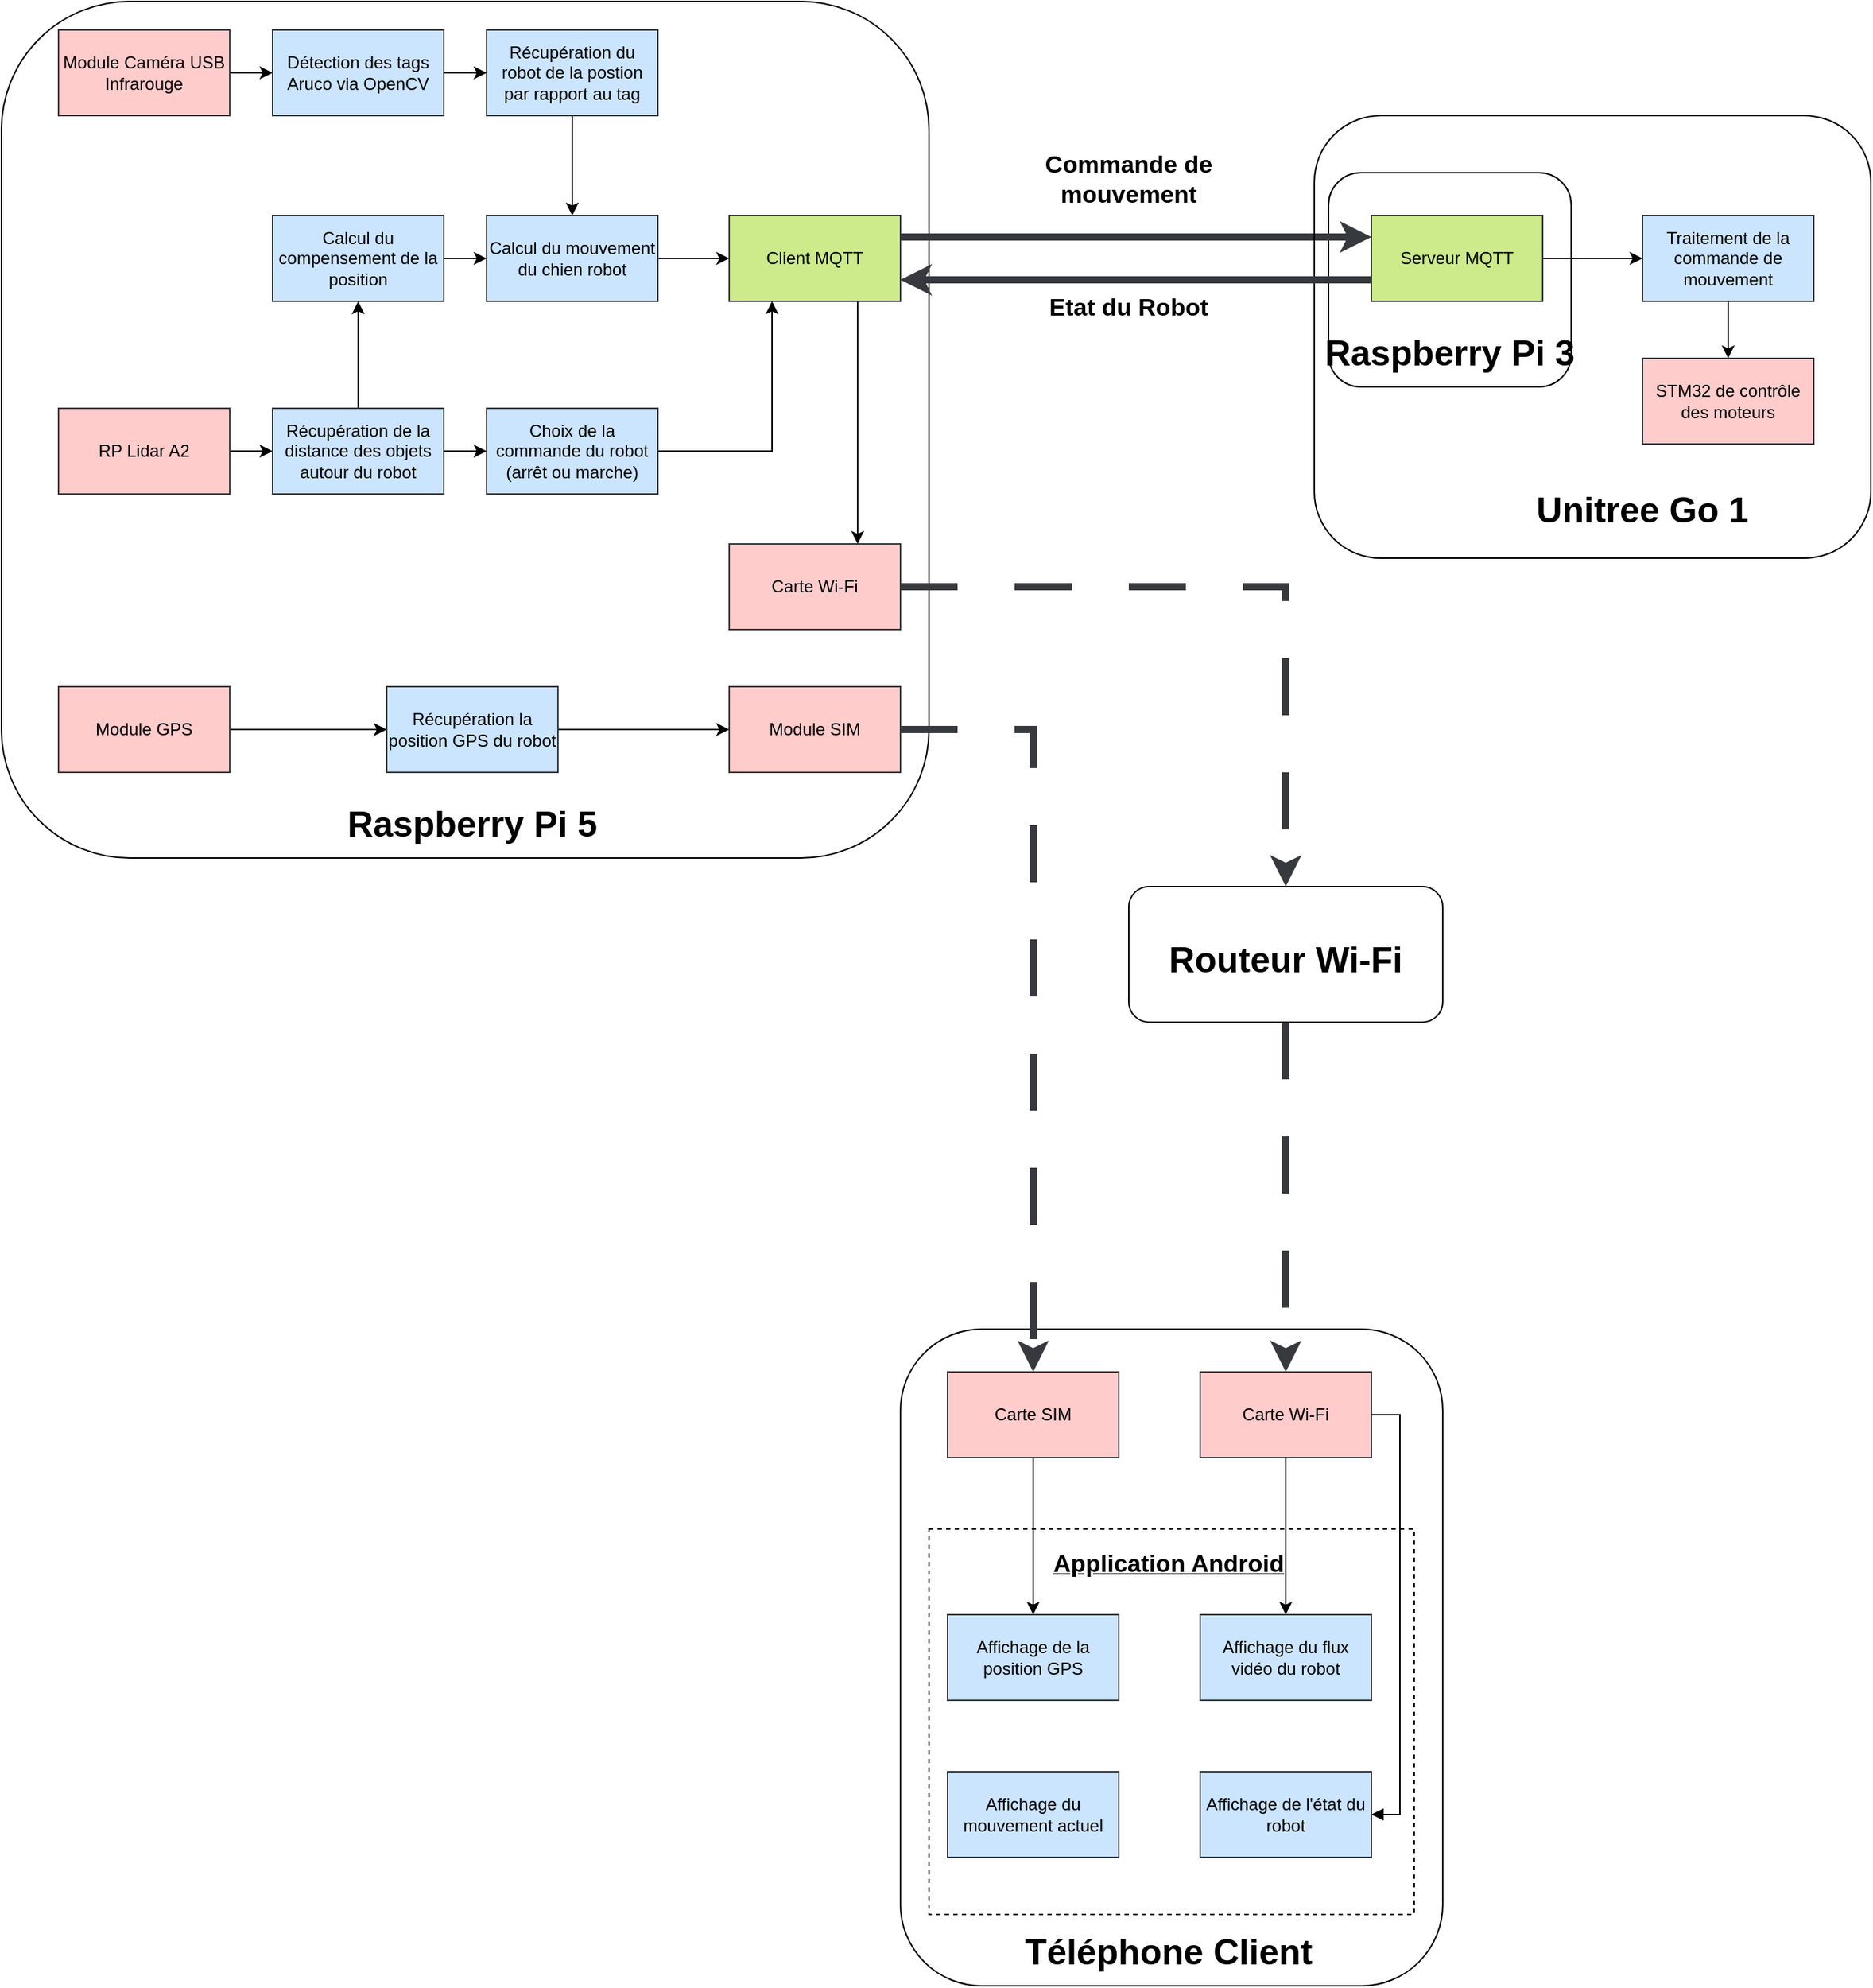 <mxfile version="27.0.6">
  <diagram name="Page-1" id="dajrDrvYgFbqzHSubukw">
    <mxGraphModel dx="2935" dy="1283" grid="1" gridSize="10" guides="1" tooltips="1" connect="1" arrows="1" fold="1" page="1" pageScale="1" pageWidth="827" pageHeight="1169" math="0" shadow="0">
      <root>
        <mxCell id="0" />
        <mxCell id="1" parent="0" />
        <mxCell id="FyL3BDaeVtOsizXlBfeX-30" value="" style="rounded=1;whiteSpace=wrap;html=1;fillColor=none;" vertex="1" parent="1">
          <mxGeometry x="460" y="990" width="380" height="460" as="geometry" />
        </mxCell>
        <mxCell id="FyL3BDaeVtOsizXlBfeX-61" value="" style="rounded=0;whiteSpace=wrap;html=1;fillColor=none;dashed=1;" vertex="1" parent="1">
          <mxGeometry x="480" y="1130" width="340" height="270" as="geometry" />
        </mxCell>
        <mxCell id="FyL3BDaeVtOsizXlBfeX-24" value="" style="rounded=1;whiteSpace=wrap;html=1;fillColor=none;" vertex="1" parent="1">
          <mxGeometry x="760" y="180" width="170" height="150" as="geometry" />
        </mxCell>
        <mxCell id="FyL3BDaeVtOsizXlBfeX-2" value="" style="rounded=1;whiteSpace=wrap;html=1;fillColor=none;" vertex="1" parent="1">
          <mxGeometry x="-170" y="60" width="650" height="600" as="geometry" />
        </mxCell>
        <mxCell id="FyL3BDaeVtOsizXlBfeX-7" style="edgeStyle=orthogonalEdgeStyle;rounded=0;orthogonalLoop=1;jettySize=auto;html=1;entryX=0;entryY=0.5;entryDx=0;entryDy=0;" edge="1" parent="1" source="FyL3BDaeVtOsizXlBfeX-1" target="FyL3BDaeVtOsizXlBfeX-6">
          <mxGeometry relative="1" as="geometry" />
        </mxCell>
        <mxCell id="FyL3BDaeVtOsizXlBfeX-1" value="&lt;div&gt;Module Caméra USB&lt;/div&gt;&lt;div&gt;Infrarouge&lt;/div&gt;" style="rounded=0;whiteSpace=wrap;html=1;fillColor=#ffcccc;strokeColor=#36393d;" vertex="1" parent="1">
          <mxGeometry x="-130" y="80" width="120" height="60" as="geometry" />
        </mxCell>
        <mxCell id="FyL3BDaeVtOsizXlBfeX-36" style="edgeStyle=orthogonalEdgeStyle;rounded=0;orthogonalLoop=1;jettySize=auto;html=1;entryX=0;entryY=0.5;entryDx=0;entryDy=0;" edge="1" parent="1" source="FyL3BDaeVtOsizXlBfeX-3" target="FyL3BDaeVtOsizXlBfeX-10">
          <mxGeometry relative="1" as="geometry" />
        </mxCell>
        <mxCell id="FyL3BDaeVtOsizXlBfeX-3" value="RP Lidar A2" style="rounded=0;whiteSpace=wrap;html=1;fillColor=#ffcccc;strokeColor=#36393d;" vertex="1" parent="1">
          <mxGeometry x="-130" y="345" width="120" height="60" as="geometry" />
        </mxCell>
        <mxCell id="FyL3BDaeVtOsizXlBfeX-4" value="&lt;b&gt;&lt;font style=&quot;font-size: 25px;&quot;&gt;Raspberry Pi 5&lt;/font&gt;&lt;/b&gt;" style="text;html=1;align=center;verticalAlign=middle;whiteSpace=wrap;rounded=0;" vertex="1" parent="1">
          <mxGeometry x="70" y="620" width="180" height="30" as="geometry" />
        </mxCell>
        <mxCell id="FyL3BDaeVtOsizXlBfeX-49" style="edgeStyle=orthogonalEdgeStyle;rounded=0;orthogonalLoop=1;jettySize=auto;html=1;entryX=0;entryY=0.5;entryDx=0;entryDy=0;" edge="1" parent="1" source="FyL3BDaeVtOsizXlBfeX-6" target="FyL3BDaeVtOsizXlBfeX-40">
          <mxGeometry relative="1" as="geometry" />
        </mxCell>
        <mxCell id="FyL3BDaeVtOsizXlBfeX-6" value="Détection des tags Aruco via OpenCV" style="rounded=0;whiteSpace=wrap;html=1;fillColor=#cce5ff;strokeColor=#36393d;" vertex="1" parent="1">
          <mxGeometry x="20" y="80" width="120" height="60" as="geometry" />
        </mxCell>
        <mxCell id="FyL3BDaeVtOsizXlBfeX-22" style="edgeStyle=orthogonalEdgeStyle;rounded=0;orthogonalLoop=1;jettySize=auto;html=1;exitX=1;exitY=0.25;exitDx=0;exitDy=0;entryX=0;entryY=0.25;entryDx=0;entryDy=0;strokeWidth=5;fillColor=#cce5ff;strokeColor=light-dark(#36393D,#0000CC);" edge="1" parent="1" source="FyL3BDaeVtOsizXlBfeX-8" target="FyL3BDaeVtOsizXlBfeX-16">
          <mxGeometry relative="1" as="geometry" />
        </mxCell>
        <mxCell id="FyL3BDaeVtOsizXlBfeX-70" style="edgeStyle=orthogonalEdgeStyle;rounded=0;orthogonalLoop=1;jettySize=auto;html=1;exitX=0.75;exitY=1;exitDx=0;exitDy=0;entryX=0.75;entryY=0;entryDx=0;entryDy=0;" edge="1" parent="1" source="FyL3BDaeVtOsizXlBfeX-8" target="FyL3BDaeVtOsizXlBfeX-69">
          <mxGeometry relative="1" as="geometry" />
        </mxCell>
        <mxCell id="FyL3BDaeVtOsizXlBfeX-8" value="Client MQTT" style="rounded=0;whiteSpace=wrap;html=1;fillColor=#cdeb8b;strokeColor=#36393d;" vertex="1" parent="1">
          <mxGeometry x="340" y="210" width="120" height="60" as="geometry" />
        </mxCell>
        <mxCell id="FyL3BDaeVtOsizXlBfeX-39" style="edgeStyle=orthogonalEdgeStyle;rounded=0;orthogonalLoop=1;jettySize=auto;html=1;entryX=0;entryY=0.5;entryDx=0;entryDy=0;" edge="1" parent="1" source="FyL3BDaeVtOsizXlBfeX-10" target="FyL3BDaeVtOsizXlBfeX-37">
          <mxGeometry relative="1" as="geometry" />
        </mxCell>
        <mxCell id="FyL3BDaeVtOsizXlBfeX-43" style="edgeStyle=orthogonalEdgeStyle;rounded=0;orthogonalLoop=1;jettySize=auto;html=1;entryX=0.5;entryY=1;entryDx=0;entryDy=0;" edge="1" parent="1" source="FyL3BDaeVtOsizXlBfeX-10" target="FyL3BDaeVtOsizXlBfeX-41">
          <mxGeometry relative="1" as="geometry" />
        </mxCell>
        <mxCell id="FyL3BDaeVtOsizXlBfeX-10" value="Récupération de la distance des objets autour du robot" style="rounded=0;whiteSpace=wrap;html=1;fillColor=#cce5ff;strokeColor=#36393d;" vertex="1" parent="1">
          <mxGeometry x="20" y="345" width="120" height="60" as="geometry" />
        </mxCell>
        <mxCell id="FyL3BDaeVtOsizXlBfeX-13" value="" style="rounded=1;whiteSpace=wrap;html=1;fillColor=none;" vertex="1" parent="1">
          <mxGeometry x="750" y="140" width="390" height="310" as="geometry" />
        </mxCell>
        <mxCell id="FyL3BDaeVtOsizXlBfeX-14" value="&lt;b&gt;&lt;font style=&quot;font-size: 25px;&quot;&gt;Unitree Go 1&lt;/font&gt;&lt;/b&gt;" style="text;html=1;align=center;verticalAlign=middle;whiteSpace=wrap;rounded=0;" vertex="1" parent="1">
          <mxGeometry x="890" y="400" width="180" height="30" as="geometry" />
        </mxCell>
        <mxCell id="FyL3BDaeVtOsizXlBfeX-23" style="edgeStyle=orthogonalEdgeStyle;rounded=0;orthogonalLoop=1;jettySize=auto;html=1;exitX=0;exitY=0.75;exitDx=0;exitDy=0;entryX=1;entryY=0.75;entryDx=0;entryDy=0;strokeWidth=5;strokeColor=light-dark(#36393D,#0000CC);" edge="1" parent="1" source="FyL3BDaeVtOsizXlBfeX-16" target="FyL3BDaeVtOsizXlBfeX-8">
          <mxGeometry relative="1" as="geometry" />
        </mxCell>
        <mxCell id="FyL3BDaeVtOsizXlBfeX-27" style="edgeStyle=orthogonalEdgeStyle;rounded=0;orthogonalLoop=1;jettySize=auto;html=1;entryX=0;entryY=0.5;entryDx=0;entryDy=0;" edge="1" parent="1" source="FyL3BDaeVtOsizXlBfeX-16" target="FyL3BDaeVtOsizXlBfeX-26">
          <mxGeometry relative="1" as="geometry" />
        </mxCell>
        <mxCell id="FyL3BDaeVtOsizXlBfeX-16" value="Serveur MQTT" style="rounded=0;whiteSpace=wrap;html=1;fillColor=#cdeb8b;strokeColor=#36393d;" vertex="1" parent="1">
          <mxGeometry x="790" y="210" width="120" height="60" as="geometry" />
        </mxCell>
        <mxCell id="FyL3BDaeVtOsizXlBfeX-18" value="&lt;font style=&quot;font-size: 17px;&quot;&gt;&lt;b&gt;Commande de mouvement&lt;/b&gt;&lt;/font&gt;" style="text;html=1;align=center;verticalAlign=middle;whiteSpace=wrap;rounded=0;" vertex="1" parent="1">
          <mxGeometry x="530" y="170" width="180" height="30" as="geometry" />
        </mxCell>
        <mxCell id="FyL3BDaeVtOsizXlBfeX-20" value="&lt;b&gt;&lt;font style=&quot;font-size: 25px;&quot;&gt;Raspberry Pi 3&lt;/font&gt;&lt;/b&gt;" style="text;html=1;align=center;verticalAlign=middle;whiteSpace=wrap;rounded=0;" vertex="1" parent="1">
          <mxGeometry x="755" y="290" width="180" height="30" as="geometry" />
        </mxCell>
        <mxCell id="FyL3BDaeVtOsizXlBfeX-25" value="&lt;font style=&quot;font-size: 17px;&quot;&gt;&lt;b&gt;Etat du Robot&lt;/b&gt;&lt;/font&gt;" style="text;html=1;align=center;verticalAlign=middle;whiteSpace=wrap;rounded=0;" vertex="1" parent="1">
          <mxGeometry x="530" y="260" width="180" height="30" as="geometry" />
        </mxCell>
        <mxCell id="FyL3BDaeVtOsizXlBfeX-29" style="edgeStyle=orthogonalEdgeStyle;rounded=0;orthogonalLoop=1;jettySize=auto;html=1;entryX=0.5;entryY=0;entryDx=0;entryDy=0;" edge="1" parent="1" source="FyL3BDaeVtOsizXlBfeX-26" target="FyL3BDaeVtOsizXlBfeX-28">
          <mxGeometry relative="1" as="geometry" />
        </mxCell>
        <mxCell id="FyL3BDaeVtOsizXlBfeX-26" value="Traitement de la commande de mouvement" style="rounded=0;whiteSpace=wrap;html=1;fillColor=#cce5ff;strokeColor=#36393d;" vertex="1" parent="1">
          <mxGeometry x="980" y="210" width="120" height="60" as="geometry" />
        </mxCell>
        <mxCell id="FyL3BDaeVtOsizXlBfeX-28" value="STM32 de contrôle des moteurs" style="rounded=0;whiteSpace=wrap;html=1;fillColor=#ffcccc;strokeColor=#36393d;" vertex="1" parent="1">
          <mxGeometry x="980" y="310" width="120" height="60" as="geometry" />
        </mxCell>
        <mxCell id="FyL3BDaeVtOsizXlBfeX-31" value="&lt;b&gt;&lt;font style=&quot;font-size: 25px;&quot;&gt;Téléphone Client&lt;/font&gt;&lt;/b&gt;" style="text;html=1;align=center;verticalAlign=middle;whiteSpace=wrap;rounded=0;" vertex="1" parent="1">
          <mxGeometry x="543" y="1410" width="210" height="30" as="geometry" />
        </mxCell>
        <mxCell id="FyL3BDaeVtOsizXlBfeX-67" style="edgeStyle=orthogonalEdgeStyle;rounded=0;orthogonalLoop=1;jettySize=auto;html=1;entryX=0.25;entryY=1;entryDx=0;entryDy=0;" edge="1" parent="1" source="FyL3BDaeVtOsizXlBfeX-37" target="FyL3BDaeVtOsizXlBfeX-8">
          <mxGeometry relative="1" as="geometry" />
        </mxCell>
        <mxCell id="FyL3BDaeVtOsizXlBfeX-37" value="Choix de la commande du robot (arrêt ou marche)" style="rounded=0;whiteSpace=wrap;html=1;fillColor=#cce5ff;strokeColor=#36393d;" vertex="1" parent="1">
          <mxGeometry x="170" y="345" width="120" height="60" as="geometry" />
        </mxCell>
        <mxCell id="FyL3BDaeVtOsizXlBfeX-48" style="edgeStyle=orthogonalEdgeStyle;rounded=0;orthogonalLoop=1;jettySize=auto;html=1;entryX=0.5;entryY=0;entryDx=0;entryDy=0;" edge="1" parent="1" source="FyL3BDaeVtOsizXlBfeX-40" target="FyL3BDaeVtOsizXlBfeX-46">
          <mxGeometry relative="1" as="geometry" />
        </mxCell>
        <mxCell id="FyL3BDaeVtOsizXlBfeX-40" value="Récupération du robot de la postion par rapport au tag" style="rounded=0;whiteSpace=wrap;html=1;fillColor=#cce5ff;strokeColor=#36393d;" vertex="1" parent="1">
          <mxGeometry x="170" y="80" width="120" height="60" as="geometry" />
        </mxCell>
        <mxCell id="FyL3BDaeVtOsizXlBfeX-47" style="edgeStyle=orthogonalEdgeStyle;rounded=0;orthogonalLoop=1;jettySize=auto;html=1;entryX=0;entryY=0.5;entryDx=0;entryDy=0;" edge="1" parent="1" source="FyL3BDaeVtOsizXlBfeX-41" target="FyL3BDaeVtOsizXlBfeX-46">
          <mxGeometry relative="1" as="geometry" />
        </mxCell>
        <mxCell id="FyL3BDaeVtOsizXlBfeX-41" value="Calcul du compensement de la position" style="rounded=0;whiteSpace=wrap;html=1;fillColor=#cce5ff;strokeColor=#36393d;" vertex="1" parent="1">
          <mxGeometry x="20" y="210" width="120" height="60" as="geometry" />
        </mxCell>
        <mxCell id="FyL3BDaeVtOsizXlBfeX-50" style="edgeStyle=orthogonalEdgeStyle;rounded=0;orthogonalLoop=1;jettySize=auto;html=1;entryX=0;entryY=0.5;entryDx=0;entryDy=0;" edge="1" parent="1" source="FyL3BDaeVtOsizXlBfeX-46" target="FyL3BDaeVtOsizXlBfeX-8">
          <mxGeometry relative="1" as="geometry" />
        </mxCell>
        <mxCell id="FyL3BDaeVtOsizXlBfeX-46" value="Calcul du mouvement du chien robot" style="rounded=0;whiteSpace=wrap;html=1;fillColor=#cce5ff;strokeColor=#36393d;" vertex="1" parent="1">
          <mxGeometry x="170" y="210" width="120" height="60" as="geometry" />
        </mxCell>
        <mxCell id="FyL3BDaeVtOsizXlBfeX-55" style="edgeStyle=orthogonalEdgeStyle;rounded=0;orthogonalLoop=1;jettySize=auto;html=1;entryX=0;entryY=0.5;entryDx=0;entryDy=0;" edge="1" parent="1" source="FyL3BDaeVtOsizXlBfeX-51" target="FyL3BDaeVtOsizXlBfeX-54">
          <mxGeometry relative="1" as="geometry" />
        </mxCell>
        <mxCell id="FyL3BDaeVtOsizXlBfeX-51" value="Module GPS" style="rounded=0;whiteSpace=wrap;html=1;fillColor=#ffcccc;strokeColor=#36393d;" vertex="1" parent="1">
          <mxGeometry x="-130" y="540" width="120" height="60" as="geometry" />
        </mxCell>
        <mxCell id="FyL3BDaeVtOsizXlBfeX-59" style="edgeStyle=orthogonalEdgeStyle;rounded=0;orthogonalLoop=1;jettySize=auto;html=1;strokeWidth=5;dashed=1;entryX=0.5;entryY=0;entryDx=0;entryDy=0;dashPattern=8 8;strokeColor=light-dark(#36393D,#0000CC);" edge="1" parent="1" source="FyL3BDaeVtOsizXlBfeX-52" target="FyL3BDaeVtOsizXlBfeX-65">
          <mxGeometry relative="1" as="geometry">
            <mxPoint x="550" y="790" as="targetPoint" />
          </mxGeometry>
        </mxCell>
        <mxCell id="FyL3BDaeVtOsizXlBfeX-52" value="Module SIM" style="rounded=0;whiteSpace=wrap;html=1;fillColor=#ffcccc;strokeColor=#36393d;" vertex="1" parent="1">
          <mxGeometry x="340" y="540" width="120" height="60" as="geometry" />
        </mxCell>
        <mxCell id="FyL3BDaeVtOsizXlBfeX-56" style="edgeStyle=orthogonalEdgeStyle;rounded=0;orthogonalLoop=1;jettySize=auto;html=1;entryX=0;entryY=0.5;entryDx=0;entryDy=0;" edge="1" parent="1" source="FyL3BDaeVtOsizXlBfeX-54" target="FyL3BDaeVtOsizXlBfeX-52">
          <mxGeometry relative="1" as="geometry" />
        </mxCell>
        <mxCell id="FyL3BDaeVtOsizXlBfeX-54" value="Récupération la position GPS du robot" style="rounded=0;whiteSpace=wrap;html=1;fillColor=#cce5ff;strokeColor=#36393d;" vertex="1" parent="1">
          <mxGeometry x="100" y="540" width="120" height="60" as="geometry" />
        </mxCell>
        <mxCell id="FyL3BDaeVtOsizXlBfeX-57" style="edgeStyle=orthogonalEdgeStyle;rounded=0;orthogonalLoop=1;jettySize=auto;html=1;exitX=0.5;exitY=1;exitDx=0;exitDy=0;" edge="1" parent="1" source="FyL3BDaeVtOsizXlBfeX-31" target="FyL3BDaeVtOsizXlBfeX-31">
          <mxGeometry relative="1" as="geometry" />
        </mxCell>
        <mxCell id="FyL3BDaeVtOsizXlBfeX-60" value="Affichage de la position GPS" style="rounded=0;whiteSpace=wrap;html=1;fillColor=#cce5ff;strokeColor=#36393d;" vertex="1" parent="1">
          <mxGeometry x="493" y="1190" width="120" height="60" as="geometry" />
        </mxCell>
        <mxCell id="FyL3BDaeVtOsizXlBfeX-62" value="&lt;font style=&quot;font-size: 17px;&quot;&gt;&lt;b&gt;&lt;u&gt;Application Android&lt;/u&gt;&lt;/b&gt;&lt;/font&gt;" style="text;html=1;align=center;verticalAlign=middle;whiteSpace=wrap;rounded=0;" vertex="1" parent="1">
          <mxGeometry x="543" y="1140" width="210" height="30" as="geometry" />
        </mxCell>
        <mxCell id="FyL3BDaeVtOsizXlBfeX-83" style="edgeStyle=orthogonalEdgeStyle;rounded=0;orthogonalLoop=1;jettySize=auto;html=1;entryX=0.5;entryY=0;entryDx=0;entryDy=0;" edge="1" parent="1" source="FyL3BDaeVtOsizXlBfeX-65" target="FyL3BDaeVtOsizXlBfeX-60">
          <mxGeometry relative="1" as="geometry" />
        </mxCell>
        <mxCell id="FyL3BDaeVtOsizXlBfeX-65" value="Carte SIM" style="rounded=0;whiteSpace=wrap;html=1;fillColor=#ffcccc;strokeColor=#36393d;" vertex="1" parent="1">
          <mxGeometry x="493" y="1020" width="120" height="60" as="geometry" />
        </mxCell>
        <mxCell id="FyL3BDaeVtOsizXlBfeX-78" style="edgeStyle=orthogonalEdgeStyle;rounded=0;orthogonalLoop=1;jettySize=auto;html=1;entryX=0.5;entryY=0;entryDx=0;entryDy=0;" edge="1" parent="1" source="FyL3BDaeVtOsizXlBfeX-66" target="FyL3BDaeVtOsizXlBfeX-75">
          <mxGeometry relative="1" as="geometry" />
        </mxCell>
        <mxCell id="FyL3BDaeVtOsizXlBfeX-66" value="Carte Wi-Fi" style="rounded=0;whiteSpace=wrap;html=1;fillColor=#ffcccc;strokeColor=#36393d;" vertex="1" parent="1">
          <mxGeometry x="670" y="1020" width="120" height="60" as="geometry" />
        </mxCell>
        <mxCell id="FyL3BDaeVtOsizXlBfeX-73" style="edgeStyle=orthogonalEdgeStyle;rounded=0;orthogonalLoop=1;jettySize=auto;html=1;entryX=0.5;entryY=0;entryDx=0;entryDy=0;dashed=1;dashPattern=8 8;strokeWidth=5;strokeColor=light-dark(#36393D,#0000CC);" edge="1" parent="1" source="FyL3BDaeVtOsizXlBfeX-69" target="FyL3BDaeVtOsizXlBfeX-71">
          <mxGeometry relative="1" as="geometry" />
        </mxCell>
        <mxCell id="FyL3BDaeVtOsizXlBfeX-69" value="Carte Wi-Fi" style="rounded=0;whiteSpace=wrap;html=1;fillColor=#ffcccc;strokeColor=#36393d;" vertex="1" parent="1">
          <mxGeometry x="340" y="440" width="120" height="60" as="geometry" />
        </mxCell>
        <mxCell id="FyL3BDaeVtOsizXlBfeX-74" style="edgeStyle=orthogonalEdgeStyle;rounded=0;orthogonalLoop=1;jettySize=auto;html=1;entryX=0.5;entryY=0;entryDx=0;entryDy=0;strokeColor=light-dark(#36393D,#0000CC);strokeWidth=5;dashed=1;dashPattern=8 8;" edge="1" parent="1" source="FyL3BDaeVtOsizXlBfeX-71" target="FyL3BDaeVtOsizXlBfeX-66">
          <mxGeometry relative="1" as="geometry" />
        </mxCell>
        <mxCell id="FyL3BDaeVtOsizXlBfeX-71" value="" style="rounded=1;whiteSpace=wrap;html=1;fillColor=none;" vertex="1" parent="1">
          <mxGeometry x="620" y="680" width="220" height="95" as="geometry" />
        </mxCell>
        <mxCell id="FyL3BDaeVtOsizXlBfeX-72" value="&lt;b&gt;&lt;font style=&quot;font-size: 25px;&quot;&gt;Routeur Wi-Fi&lt;/font&gt;&lt;/b&gt;" style="text;html=1;align=center;verticalAlign=middle;whiteSpace=wrap;rounded=0;" vertex="1" parent="1">
          <mxGeometry x="640" y="715" width="180" height="30" as="geometry" />
        </mxCell>
        <mxCell id="FyL3BDaeVtOsizXlBfeX-75" value="Affichage du flux vidéo du robot" style="rounded=0;whiteSpace=wrap;html=1;fillColor=#cce5ff;strokeColor=#36393d;" vertex="1" parent="1">
          <mxGeometry x="670" y="1190" width="120" height="60" as="geometry" />
        </mxCell>
        <mxCell id="FyL3BDaeVtOsizXlBfeX-76" value="Affichage du mouvement actuel" style="rounded=0;whiteSpace=wrap;html=1;fillColor=#cce5ff;strokeColor=#36393d;" vertex="1" parent="1">
          <mxGeometry x="493" y="1300" width="120" height="60" as="geometry" />
        </mxCell>
        <mxCell id="FyL3BDaeVtOsizXlBfeX-82" style="edgeStyle=orthogonalEdgeStyle;rounded=0;orthogonalLoop=1;jettySize=auto;html=1;entryX=1;entryY=0.5;entryDx=0;entryDy=0;endArrow=none;startFill=1;startArrow=block;" edge="1" parent="1" target="FyL3BDaeVtOsizXlBfeX-66">
          <mxGeometry relative="1" as="geometry">
            <mxPoint x="790" y="1330" as="sourcePoint" />
            <mxPoint x="850" y="1080" as="targetPoint" />
            <Array as="points">
              <mxPoint x="810" y="1330" />
              <mxPoint x="810" y="1050" />
            </Array>
          </mxGeometry>
        </mxCell>
        <mxCell id="FyL3BDaeVtOsizXlBfeX-77" value="Affichage de l&#39;état du robot" style="rounded=0;whiteSpace=wrap;html=1;fillColor=#cce5ff;strokeColor=#36393d;" vertex="1" parent="1">
          <mxGeometry x="670" y="1300" width="120" height="60" as="geometry" />
        </mxCell>
      </root>
    </mxGraphModel>
  </diagram>
</mxfile>
